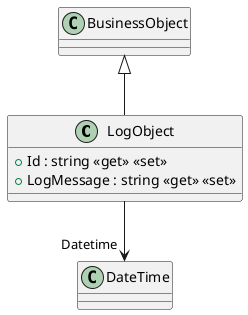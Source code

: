 @startuml
class LogObject {
    + Id : string <<get>> <<set>>
    + LogMessage : string <<get>> <<set>>
}
BusinessObject <|-- LogObject
LogObject --> "Datetime" DateTime
@enduml

